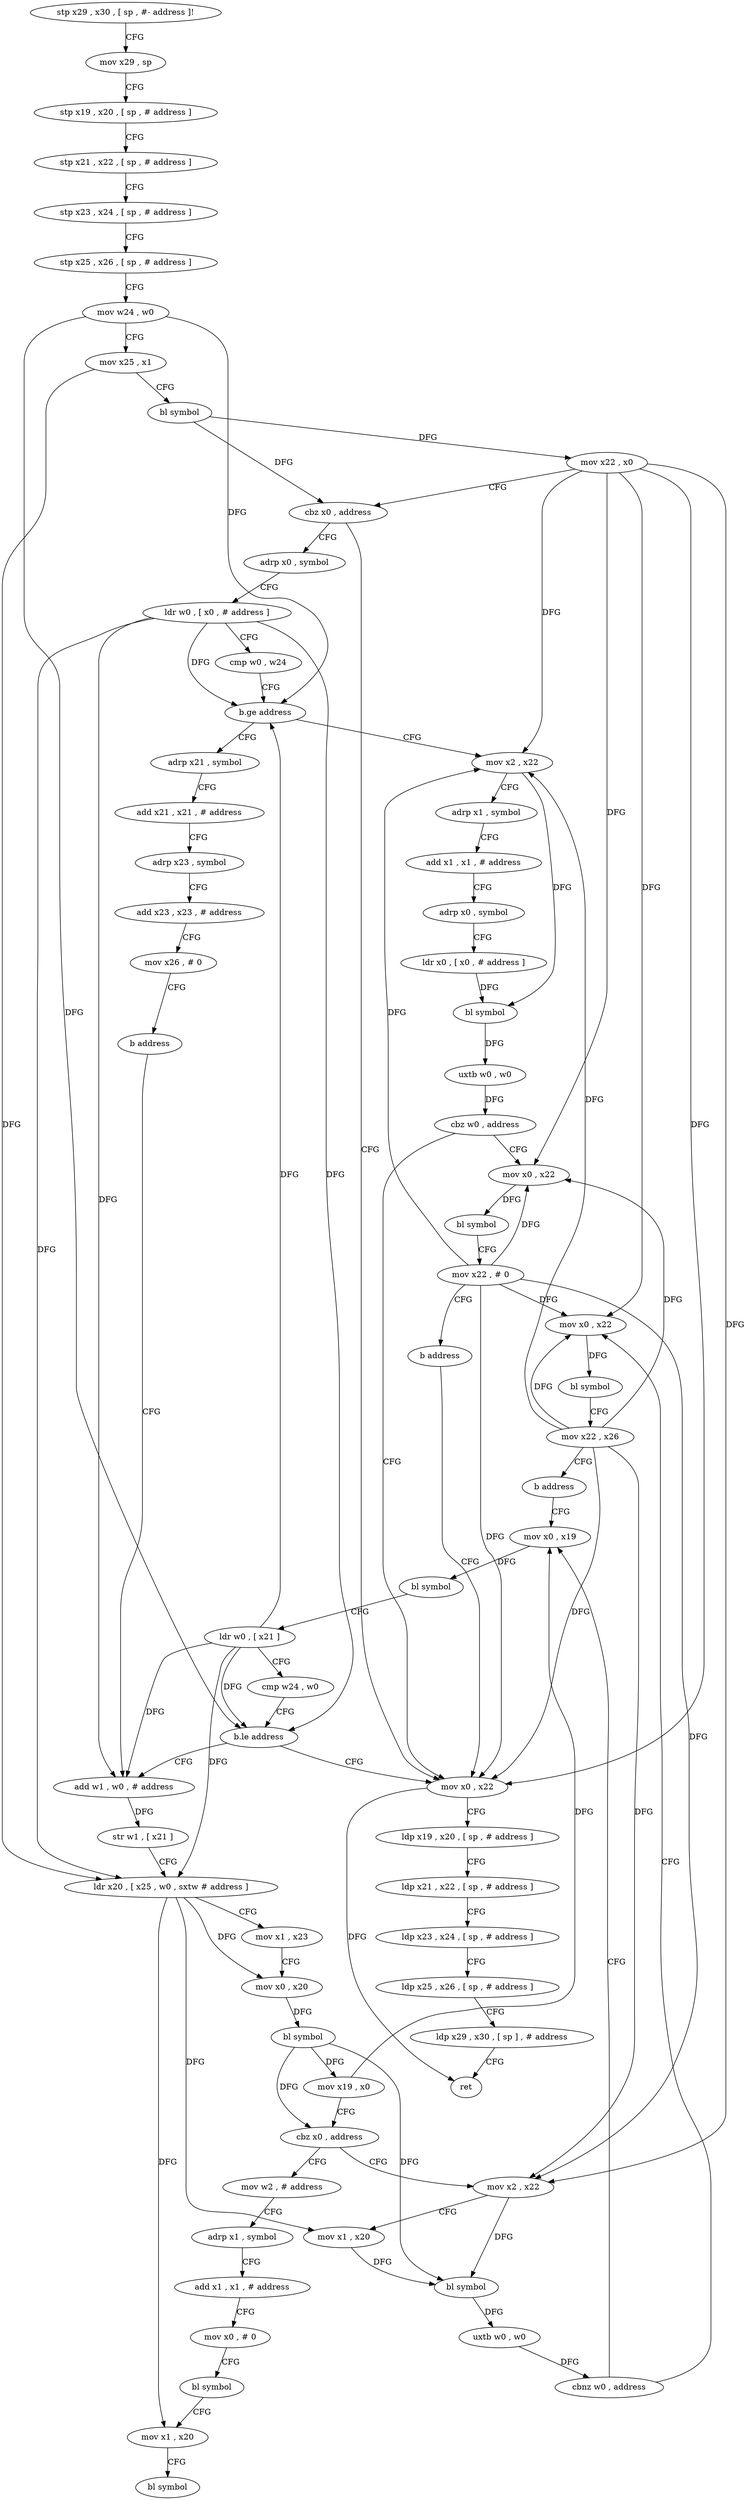 digraph "func" {
"4214668" [label = "stp x29 , x30 , [ sp , #- address ]!" ]
"4214672" [label = "mov x29 , sp" ]
"4214676" [label = "stp x19 , x20 , [ sp , # address ]" ]
"4214680" [label = "stp x21 , x22 , [ sp , # address ]" ]
"4214684" [label = "stp x23 , x24 , [ sp , # address ]" ]
"4214688" [label = "stp x25 , x26 , [ sp , # address ]" ]
"4214692" [label = "mov w24 , w0" ]
"4214696" [label = "mov x25 , x1" ]
"4214700" [label = "bl symbol" ]
"4214704" [label = "mov x22 , x0" ]
"4214708" [label = "cbz x0 , address" ]
"4214900" [label = "mov x0 , x22" ]
"4214712" [label = "adrp x0 , symbol" ]
"4214904" [label = "ldp x19 , x20 , [ sp , # address ]" ]
"4214908" [label = "ldp x21 , x22 , [ sp , # address ]" ]
"4214912" [label = "ldp x23 , x24 , [ sp , # address ]" ]
"4214916" [label = "ldp x25 , x26 , [ sp , # address ]" ]
"4214920" [label = "ldp x29 , x30 , [ sp ] , # address" ]
"4214924" [label = "ret" ]
"4214716" [label = "ldr w0 , [ x0 , # address ]" ]
"4214720" [label = "cmp w0 , w24" ]
"4214724" [label = "b.ge address" ]
"4214868" [label = "mov x2 , x22" ]
"4214728" [label = "adrp x21 , symbol" ]
"4214872" [label = "adrp x1 , symbol" ]
"4214876" [label = "add x1 , x1 , # address" ]
"4214880" [label = "adrp x0 , symbol" ]
"4214884" [label = "ldr x0 , [ x0 , # address ]" ]
"4214888" [label = "bl symbol" ]
"4214892" [label = "uxtb w0 , w0" ]
"4214896" [label = "cbz w0 , address" ]
"4214928" [label = "mov x0 , x22" ]
"4214732" [label = "add x21 , x21 , # address" ]
"4214736" [label = "adrp x23 , symbol" ]
"4214740" [label = "add x23 , x23 , # address" ]
"4214744" [label = "mov x26 , # 0" ]
"4214748" [label = "b address" ]
"4214800" [label = "add w1 , w0 , # address" ]
"4214932" [label = "bl symbol" ]
"4214936" [label = "mov x22 , # 0" ]
"4214940" [label = "b address" ]
"4214804" [label = "str w1 , [ x21 ]" ]
"4214808" [label = "ldr x20 , [ x25 , w0 , sxtw # address ]" ]
"4214812" [label = "mov x1 , x23" ]
"4214816" [label = "mov x0 , x20" ]
"4214820" [label = "bl symbol" ]
"4214824" [label = "mov x19 , x0" ]
"4214828" [label = "cbz x0 , address" ]
"4214752" [label = "mov w2 , # address" ]
"4214832" [label = "mov x2 , x22" ]
"4214756" [label = "adrp x1 , symbol" ]
"4214760" [label = "add x1 , x1 , # address" ]
"4214764" [label = "mov x0 , # 0" ]
"4214768" [label = "bl symbol" ]
"4214772" [label = "mov x1 , x20" ]
"4214776" [label = "bl symbol" ]
"4214836" [label = "mov x1 , x20" ]
"4214840" [label = "bl symbol" ]
"4214844" [label = "uxtb w0 , w0" ]
"4214848" [label = "cbnz w0 , address" ]
"4214780" [label = "mov x0 , x19" ]
"4214852" [label = "mov x0 , x22" ]
"4214784" [label = "bl symbol" ]
"4214788" [label = "ldr w0 , [ x21 ]" ]
"4214792" [label = "cmp w24 , w0" ]
"4214796" [label = "b.le address" ]
"4214856" [label = "bl symbol" ]
"4214860" [label = "mov x22 , x26" ]
"4214864" [label = "b address" ]
"4214668" -> "4214672" [ label = "CFG" ]
"4214672" -> "4214676" [ label = "CFG" ]
"4214676" -> "4214680" [ label = "CFG" ]
"4214680" -> "4214684" [ label = "CFG" ]
"4214684" -> "4214688" [ label = "CFG" ]
"4214688" -> "4214692" [ label = "CFG" ]
"4214692" -> "4214696" [ label = "CFG" ]
"4214692" -> "4214724" [ label = "DFG" ]
"4214692" -> "4214796" [ label = "DFG" ]
"4214696" -> "4214700" [ label = "CFG" ]
"4214696" -> "4214808" [ label = "DFG" ]
"4214700" -> "4214704" [ label = "DFG" ]
"4214700" -> "4214708" [ label = "DFG" ]
"4214704" -> "4214708" [ label = "CFG" ]
"4214704" -> "4214900" [ label = "DFG" ]
"4214704" -> "4214868" [ label = "DFG" ]
"4214704" -> "4214928" [ label = "DFG" ]
"4214704" -> "4214832" [ label = "DFG" ]
"4214704" -> "4214852" [ label = "DFG" ]
"4214708" -> "4214900" [ label = "CFG" ]
"4214708" -> "4214712" [ label = "CFG" ]
"4214900" -> "4214904" [ label = "CFG" ]
"4214900" -> "4214924" [ label = "DFG" ]
"4214712" -> "4214716" [ label = "CFG" ]
"4214904" -> "4214908" [ label = "CFG" ]
"4214908" -> "4214912" [ label = "CFG" ]
"4214912" -> "4214916" [ label = "CFG" ]
"4214916" -> "4214920" [ label = "CFG" ]
"4214920" -> "4214924" [ label = "CFG" ]
"4214716" -> "4214720" [ label = "CFG" ]
"4214716" -> "4214724" [ label = "DFG" ]
"4214716" -> "4214800" [ label = "DFG" ]
"4214716" -> "4214808" [ label = "DFG" ]
"4214716" -> "4214796" [ label = "DFG" ]
"4214720" -> "4214724" [ label = "CFG" ]
"4214724" -> "4214868" [ label = "CFG" ]
"4214724" -> "4214728" [ label = "CFG" ]
"4214868" -> "4214872" [ label = "CFG" ]
"4214868" -> "4214888" [ label = "DFG" ]
"4214728" -> "4214732" [ label = "CFG" ]
"4214872" -> "4214876" [ label = "CFG" ]
"4214876" -> "4214880" [ label = "CFG" ]
"4214880" -> "4214884" [ label = "CFG" ]
"4214884" -> "4214888" [ label = "DFG" ]
"4214888" -> "4214892" [ label = "DFG" ]
"4214892" -> "4214896" [ label = "DFG" ]
"4214896" -> "4214928" [ label = "CFG" ]
"4214896" -> "4214900" [ label = "CFG" ]
"4214928" -> "4214932" [ label = "DFG" ]
"4214732" -> "4214736" [ label = "CFG" ]
"4214736" -> "4214740" [ label = "CFG" ]
"4214740" -> "4214744" [ label = "CFG" ]
"4214744" -> "4214748" [ label = "CFG" ]
"4214748" -> "4214800" [ label = "CFG" ]
"4214800" -> "4214804" [ label = "DFG" ]
"4214932" -> "4214936" [ label = "CFG" ]
"4214936" -> "4214940" [ label = "CFG" ]
"4214936" -> "4214900" [ label = "DFG" ]
"4214936" -> "4214868" [ label = "DFG" ]
"4214936" -> "4214928" [ label = "DFG" ]
"4214936" -> "4214832" [ label = "DFG" ]
"4214936" -> "4214852" [ label = "DFG" ]
"4214940" -> "4214900" [ label = "CFG" ]
"4214804" -> "4214808" [ label = "CFG" ]
"4214808" -> "4214812" [ label = "CFG" ]
"4214808" -> "4214816" [ label = "DFG" ]
"4214808" -> "4214772" [ label = "DFG" ]
"4214808" -> "4214836" [ label = "DFG" ]
"4214812" -> "4214816" [ label = "CFG" ]
"4214816" -> "4214820" [ label = "DFG" ]
"4214820" -> "4214824" [ label = "DFG" ]
"4214820" -> "4214828" [ label = "DFG" ]
"4214820" -> "4214840" [ label = "DFG" ]
"4214824" -> "4214828" [ label = "CFG" ]
"4214824" -> "4214780" [ label = "DFG" ]
"4214828" -> "4214752" [ label = "CFG" ]
"4214828" -> "4214832" [ label = "CFG" ]
"4214752" -> "4214756" [ label = "CFG" ]
"4214832" -> "4214836" [ label = "CFG" ]
"4214832" -> "4214840" [ label = "DFG" ]
"4214756" -> "4214760" [ label = "CFG" ]
"4214760" -> "4214764" [ label = "CFG" ]
"4214764" -> "4214768" [ label = "CFG" ]
"4214768" -> "4214772" [ label = "CFG" ]
"4214772" -> "4214776" [ label = "CFG" ]
"4214836" -> "4214840" [ label = "DFG" ]
"4214840" -> "4214844" [ label = "DFG" ]
"4214844" -> "4214848" [ label = "DFG" ]
"4214848" -> "4214780" [ label = "CFG" ]
"4214848" -> "4214852" [ label = "CFG" ]
"4214780" -> "4214784" [ label = "DFG" ]
"4214852" -> "4214856" [ label = "DFG" ]
"4214784" -> "4214788" [ label = "CFG" ]
"4214788" -> "4214792" [ label = "CFG" ]
"4214788" -> "4214800" [ label = "DFG" ]
"4214788" -> "4214808" [ label = "DFG" ]
"4214788" -> "4214724" [ label = "DFG" ]
"4214788" -> "4214796" [ label = "DFG" ]
"4214792" -> "4214796" [ label = "CFG" ]
"4214796" -> "4214900" [ label = "CFG" ]
"4214796" -> "4214800" [ label = "CFG" ]
"4214856" -> "4214860" [ label = "CFG" ]
"4214860" -> "4214864" [ label = "CFG" ]
"4214860" -> "4214900" [ label = "DFG" ]
"4214860" -> "4214868" [ label = "DFG" ]
"4214860" -> "4214928" [ label = "DFG" ]
"4214860" -> "4214832" [ label = "DFG" ]
"4214860" -> "4214852" [ label = "DFG" ]
"4214864" -> "4214780" [ label = "CFG" ]
}
